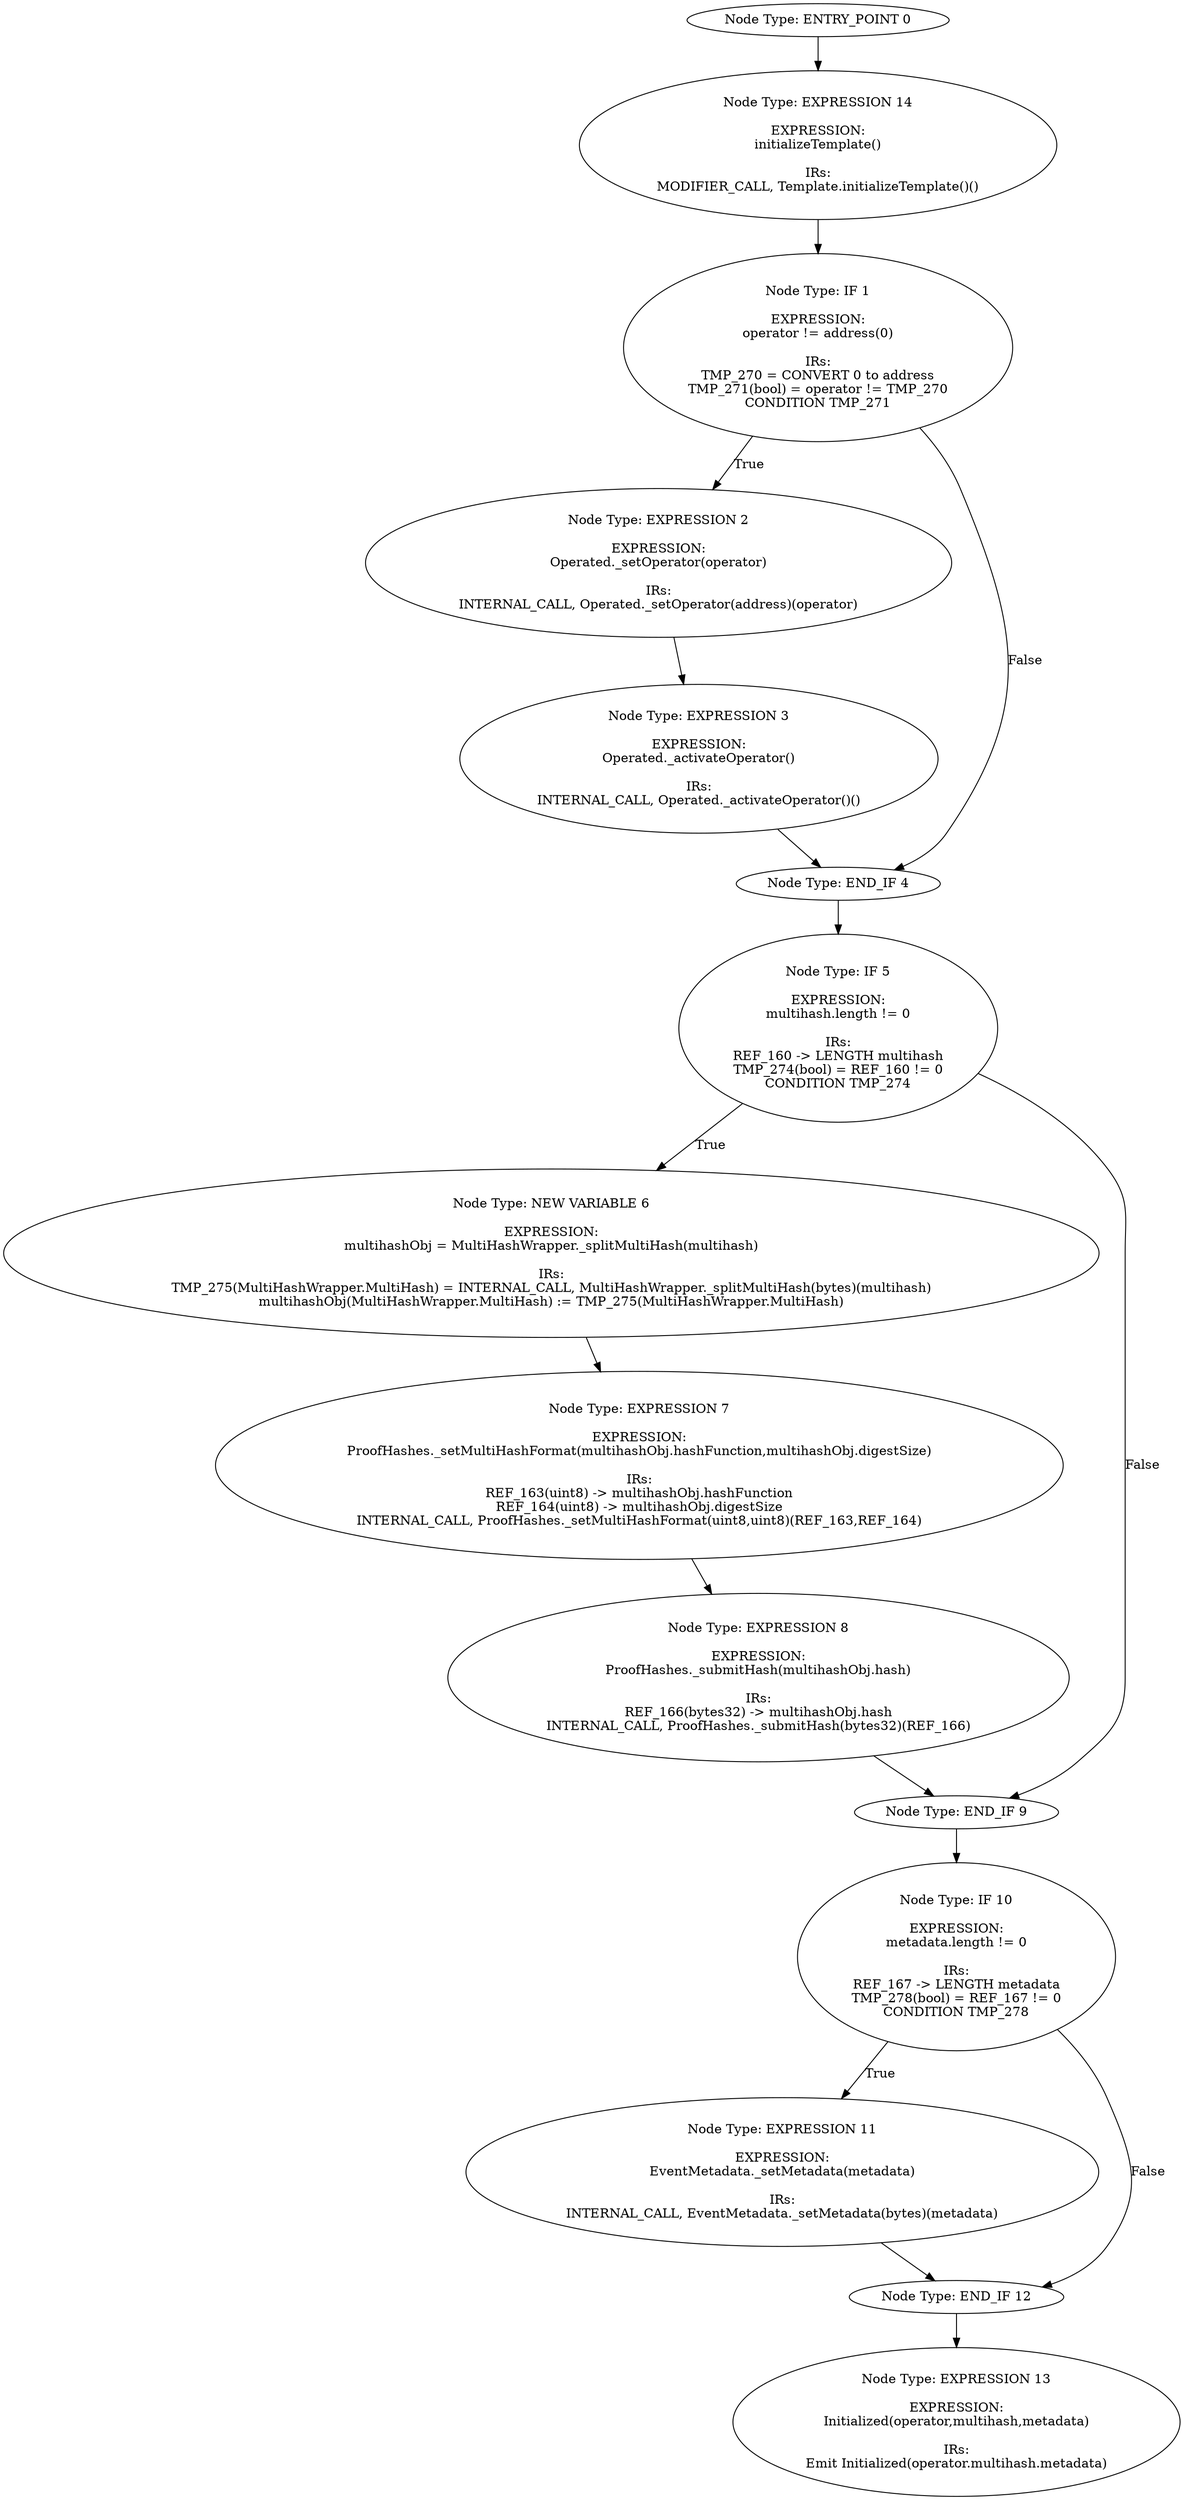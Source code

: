 digraph{
0[label="Node Type: ENTRY_POINT 0
"];
0->14;
1[label="Node Type: IF 1

EXPRESSION:
operator != address(0)

IRs:
TMP_270 = CONVERT 0 to address
TMP_271(bool) = operator != TMP_270
CONDITION TMP_271"];
1->2[label="True"];
1->4[label="False"];
2[label="Node Type: EXPRESSION 2

EXPRESSION:
Operated._setOperator(operator)

IRs:
INTERNAL_CALL, Operated._setOperator(address)(operator)"];
2->3;
3[label="Node Type: EXPRESSION 3

EXPRESSION:
Operated._activateOperator()

IRs:
INTERNAL_CALL, Operated._activateOperator()()"];
3->4;
4[label="Node Type: END_IF 4
"];
4->5;
5[label="Node Type: IF 5

EXPRESSION:
multihash.length != 0

IRs:
REF_160 -> LENGTH multihash
TMP_274(bool) = REF_160 != 0
CONDITION TMP_274"];
5->6[label="True"];
5->9[label="False"];
6[label="Node Type: NEW VARIABLE 6

EXPRESSION:
multihashObj = MultiHashWrapper._splitMultiHash(multihash)

IRs:
TMP_275(MultiHashWrapper.MultiHash) = INTERNAL_CALL, MultiHashWrapper._splitMultiHash(bytes)(multihash)
multihashObj(MultiHashWrapper.MultiHash) := TMP_275(MultiHashWrapper.MultiHash)"];
6->7;
7[label="Node Type: EXPRESSION 7

EXPRESSION:
ProofHashes._setMultiHashFormat(multihashObj.hashFunction,multihashObj.digestSize)

IRs:
REF_163(uint8) -> multihashObj.hashFunction
REF_164(uint8) -> multihashObj.digestSize
INTERNAL_CALL, ProofHashes._setMultiHashFormat(uint8,uint8)(REF_163,REF_164)"];
7->8;
8[label="Node Type: EXPRESSION 8

EXPRESSION:
ProofHashes._submitHash(multihashObj.hash)

IRs:
REF_166(bytes32) -> multihashObj.hash
INTERNAL_CALL, ProofHashes._submitHash(bytes32)(REF_166)"];
8->9;
9[label="Node Type: END_IF 9
"];
9->10;
10[label="Node Type: IF 10

EXPRESSION:
metadata.length != 0

IRs:
REF_167 -> LENGTH metadata
TMP_278(bool) = REF_167 != 0
CONDITION TMP_278"];
10->11[label="True"];
10->12[label="False"];
11[label="Node Type: EXPRESSION 11

EXPRESSION:
EventMetadata._setMetadata(metadata)

IRs:
INTERNAL_CALL, EventMetadata._setMetadata(bytes)(metadata)"];
11->12;
12[label="Node Type: END_IF 12
"];
12->13;
13[label="Node Type: EXPRESSION 13

EXPRESSION:
Initialized(operator,multihash,metadata)

IRs:
Emit Initialized(operator.multihash.metadata)"];
14[label="Node Type: EXPRESSION 14

EXPRESSION:
initializeTemplate()

IRs:
MODIFIER_CALL, Template.initializeTemplate()()"];
14->1;
}
